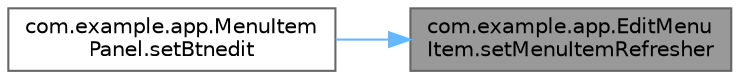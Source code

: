 digraph "com.example.app.EditMenuItem.setMenuItemRefresher"
{
 // LATEX_PDF_SIZE
  bgcolor="transparent";
  edge [fontname=Helvetica,fontsize=10,labelfontname=Helvetica,labelfontsize=10];
  node [fontname=Helvetica,fontsize=10,shape=box,height=0.2,width=0.4];
  rankdir="RL";
  Node1 [id="Node000001",label="com.example.app.EditMenu\lItem.setMenuItemRefresher",height=0.2,width=0.4,color="gray40", fillcolor="grey60", style="filled", fontcolor="black",tooltip=" "];
  Node1 -> Node2 [id="edge4_Node000001_Node000002",dir="back",color="steelblue1",style="solid",tooltip=" "];
  Node2 [id="Node000002",label="com.example.app.MenuItem\lPanel.setBtnedit",height=0.2,width=0.4,color="grey40", fillcolor="white", style="filled",URL="$classcom_1_1example_1_1app_1_1_menu_item_panel.html#ad2ab9deacbc8dfd0ab4c96ee45b0382e",tooltip=" "];
}
